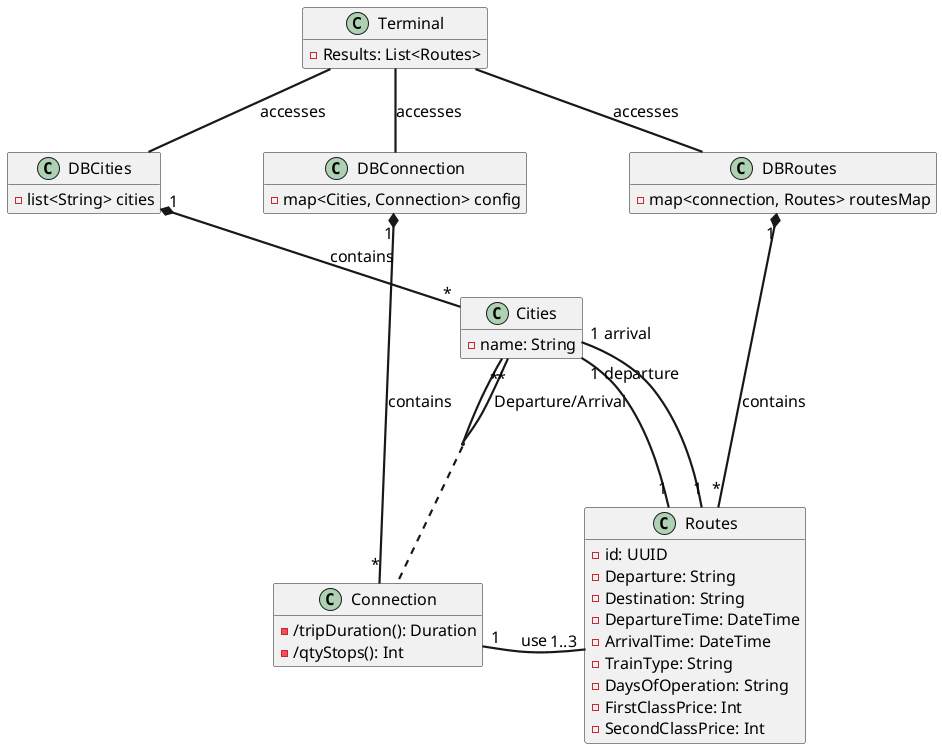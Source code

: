 @startuml Domain Model
skinparam DefaultFontName Arial
skinparam DefaultFontSize 16
skinparam DefaultFontStyle bold
skinparam ArrowThickness 2.2
hide empty members

class "Terminal" as terminal {
    - Results: List<Routes>
}

class "Routes" as routes {
    - id: UUID
    - Departure: String
    - Destination: String
    - DepartureTime: DateTime
    - ArrivalTime: DateTime
    - TrainType: String
    - DaysOfOperation: String
    - FirstClassPrice: Int
    - SecondClassPrice: Int
}


class "DBRoutes" as DBRoutes {
    - map<connection, Routes> routesMap
}
class "DBConnection" as DBConnection {
    - map<Cities, Connection> config
}
class "DBCities" as DBCities {
    - list<String> cities
}


class "Connection" as connection {
    - /tripDuration(): Duration
    - /qtyStops(): Int
}

DBConnection "1" *-- "*" connection : "contains"
DBCities  "1" *-- "*" cities : "contains"

class "Cities" as cities {
    - name: String
}

cities "*" -- "*" cities : "Departure/Arrival"


terminal  -- DBRoutes : "accesses"

terminal  -- DBCities : "accesses"

terminal  -- DBConnection : "accesses"

DBCities  -[hidden]> DBConnection : "accesses"
DBConnection  -[hidden]> DBRoutes : "accesses"
connection  -[hidden]> routes : "accesses"

DBRoutes "1" *-- "*" routes : "contains"


(cities, cities) .. connection

connection "1" -- "1..3" routes : "use"

cities "1 departure" -- "1" routes

cities "1 arrival" -- "1" routes












@enduml
